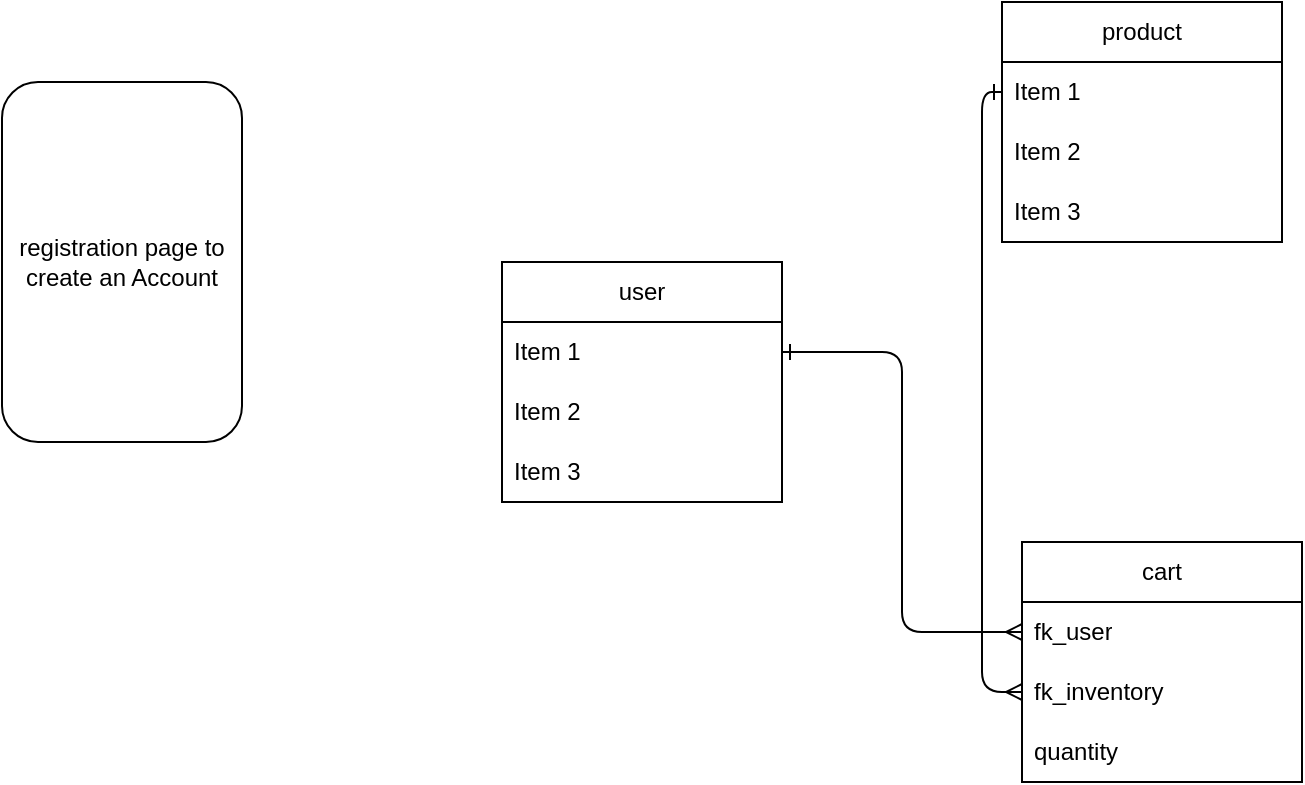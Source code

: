 <mxfile>
    <diagram id="OAWUGadm-6GBu39u0CqK" name="Page-1">
        <mxGraphModel dx="747" dy="556" grid="1" gridSize="10" guides="1" tooltips="1" connect="1" arrows="1" fold="1" page="1" pageScale="1" pageWidth="850" pageHeight="1100" math="0" shadow="0">
            <root>
                <mxCell id="0"/>
                <mxCell id="1" parent="0"/>
                <mxCell id="2" value="registration page to create an Account" style="rounded=1;whiteSpace=wrap;html=1;" parent="1" vertex="1">
                    <mxGeometry x="60" y="140" width="120" height="180" as="geometry"/>
                </mxCell>
                <mxCell id="3" value="user" style="swimlane;fontStyle=0;childLayout=stackLayout;horizontal=1;startSize=30;horizontalStack=0;resizeParent=1;resizeParentMax=0;resizeLast=0;collapsible=1;marginBottom=0;whiteSpace=wrap;html=1;" vertex="1" parent="1">
                    <mxGeometry x="310" y="230" width="140" height="120" as="geometry"/>
                </mxCell>
                <mxCell id="4" value="Item 1" style="text;strokeColor=none;fillColor=none;align=left;verticalAlign=middle;spacingLeft=4;spacingRight=4;overflow=hidden;points=[[0,0.5],[1,0.5]];portConstraint=eastwest;rotatable=0;whiteSpace=wrap;html=1;" vertex="1" parent="3">
                    <mxGeometry y="30" width="140" height="30" as="geometry"/>
                </mxCell>
                <mxCell id="5" value="Item 2" style="text;strokeColor=none;fillColor=none;align=left;verticalAlign=middle;spacingLeft=4;spacingRight=4;overflow=hidden;points=[[0,0.5],[1,0.5]];portConstraint=eastwest;rotatable=0;whiteSpace=wrap;html=1;" vertex="1" parent="3">
                    <mxGeometry y="60" width="140" height="30" as="geometry"/>
                </mxCell>
                <mxCell id="6" value="Item 3" style="text;strokeColor=none;fillColor=none;align=left;verticalAlign=middle;spacingLeft=4;spacingRight=4;overflow=hidden;points=[[0,0.5],[1,0.5]];portConstraint=eastwest;rotatable=0;whiteSpace=wrap;html=1;" vertex="1" parent="3">
                    <mxGeometry y="90" width="140" height="30" as="geometry"/>
                </mxCell>
                <mxCell id="7" value="product" style="swimlane;fontStyle=0;childLayout=stackLayout;horizontal=1;startSize=30;horizontalStack=0;resizeParent=1;resizeParentMax=0;resizeLast=0;collapsible=1;marginBottom=0;whiteSpace=wrap;html=1;" vertex="1" parent="1">
                    <mxGeometry x="560" y="100" width="140" height="120" as="geometry"/>
                </mxCell>
                <mxCell id="8" value="Item 1" style="text;strokeColor=none;fillColor=none;align=left;verticalAlign=middle;spacingLeft=4;spacingRight=4;overflow=hidden;points=[[0,0.5],[1,0.5]];portConstraint=eastwest;rotatable=0;whiteSpace=wrap;html=1;" vertex="1" parent="7">
                    <mxGeometry y="30" width="140" height="30" as="geometry"/>
                </mxCell>
                <mxCell id="9" value="Item 2" style="text;strokeColor=none;fillColor=none;align=left;verticalAlign=middle;spacingLeft=4;spacingRight=4;overflow=hidden;points=[[0,0.5],[1,0.5]];portConstraint=eastwest;rotatable=0;whiteSpace=wrap;html=1;" vertex="1" parent="7">
                    <mxGeometry y="60" width="140" height="30" as="geometry"/>
                </mxCell>
                <mxCell id="10" value="Item 3" style="text;strokeColor=none;fillColor=none;align=left;verticalAlign=middle;spacingLeft=4;spacingRight=4;overflow=hidden;points=[[0,0.5],[1,0.5]];portConstraint=eastwest;rotatable=0;whiteSpace=wrap;html=1;" vertex="1" parent="7">
                    <mxGeometry y="90" width="140" height="30" as="geometry"/>
                </mxCell>
                <mxCell id="11" value="cart" style="swimlane;fontStyle=0;childLayout=stackLayout;horizontal=1;startSize=30;horizontalStack=0;resizeParent=1;resizeParentMax=0;resizeLast=0;collapsible=1;marginBottom=0;whiteSpace=wrap;html=1;" vertex="1" parent="1">
                    <mxGeometry x="570" y="370" width="140" height="120" as="geometry"/>
                </mxCell>
                <mxCell id="12" value="fk_user" style="text;strokeColor=none;fillColor=none;align=left;verticalAlign=middle;spacingLeft=4;spacingRight=4;overflow=hidden;points=[[0,0.5],[1,0.5]];portConstraint=eastwest;rotatable=0;whiteSpace=wrap;html=1;" vertex="1" parent="11">
                    <mxGeometry y="30" width="140" height="30" as="geometry"/>
                </mxCell>
                <mxCell id="13" value="fk_inventory" style="text;strokeColor=none;fillColor=none;align=left;verticalAlign=middle;spacingLeft=4;spacingRight=4;overflow=hidden;points=[[0,0.5],[1,0.5]];portConstraint=eastwest;rotatable=0;whiteSpace=wrap;html=1;" vertex="1" parent="11">
                    <mxGeometry y="60" width="140" height="30" as="geometry"/>
                </mxCell>
                <mxCell id="14" value="quantity" style="text;strokeColor=none;fillColor=none;align=left;verticalAlign=middle;spacingLeft=4;spacingRight=4;overflow=hidden;points=[[0,0.5],[1,0.5]];portConstraint=eastwest;rotatable=0;whiteSpace=wrap;html=1;" vertex="1" parent="11">
                    <mxGeometry y="90" width="140" height="30" as="geometry"/>
                </mxCell>
                <mxCell id="15" style="edgeStyle=orthogonalEdgeStyle;html=1;exitX=1;exitY=0.5;exitDx=0;exitDy=0;entryX=0;entryY=0.5;entryDx=0;entryDy=0;endArrow=ERmany;endFill=0;startArrow=ERone;startFill=0;" edge="1" parent="1" source="4" target="12">
                    <mxGeometry relative="1" as="geometry"/>
                </mxCell>
                <mxCell id="16" style="edgeStyle=orthogonalEdgeStyle;html=1;exitX=0;exitY=0.5;exitDx=0;exitDy=0;entryX=0;entryY=0.5;entryDx=0;entryDy=0;endArrow=ERmany;endFill=0;startArrow=ERone;startFill=0;" edge="1" parent="1" source="8" target="13">
                    <mxGeometry relative="1" as="geometry"/>
                </mxCell>
            </root>
        </mxGraphModel>
    </diagram>
</mxfile>